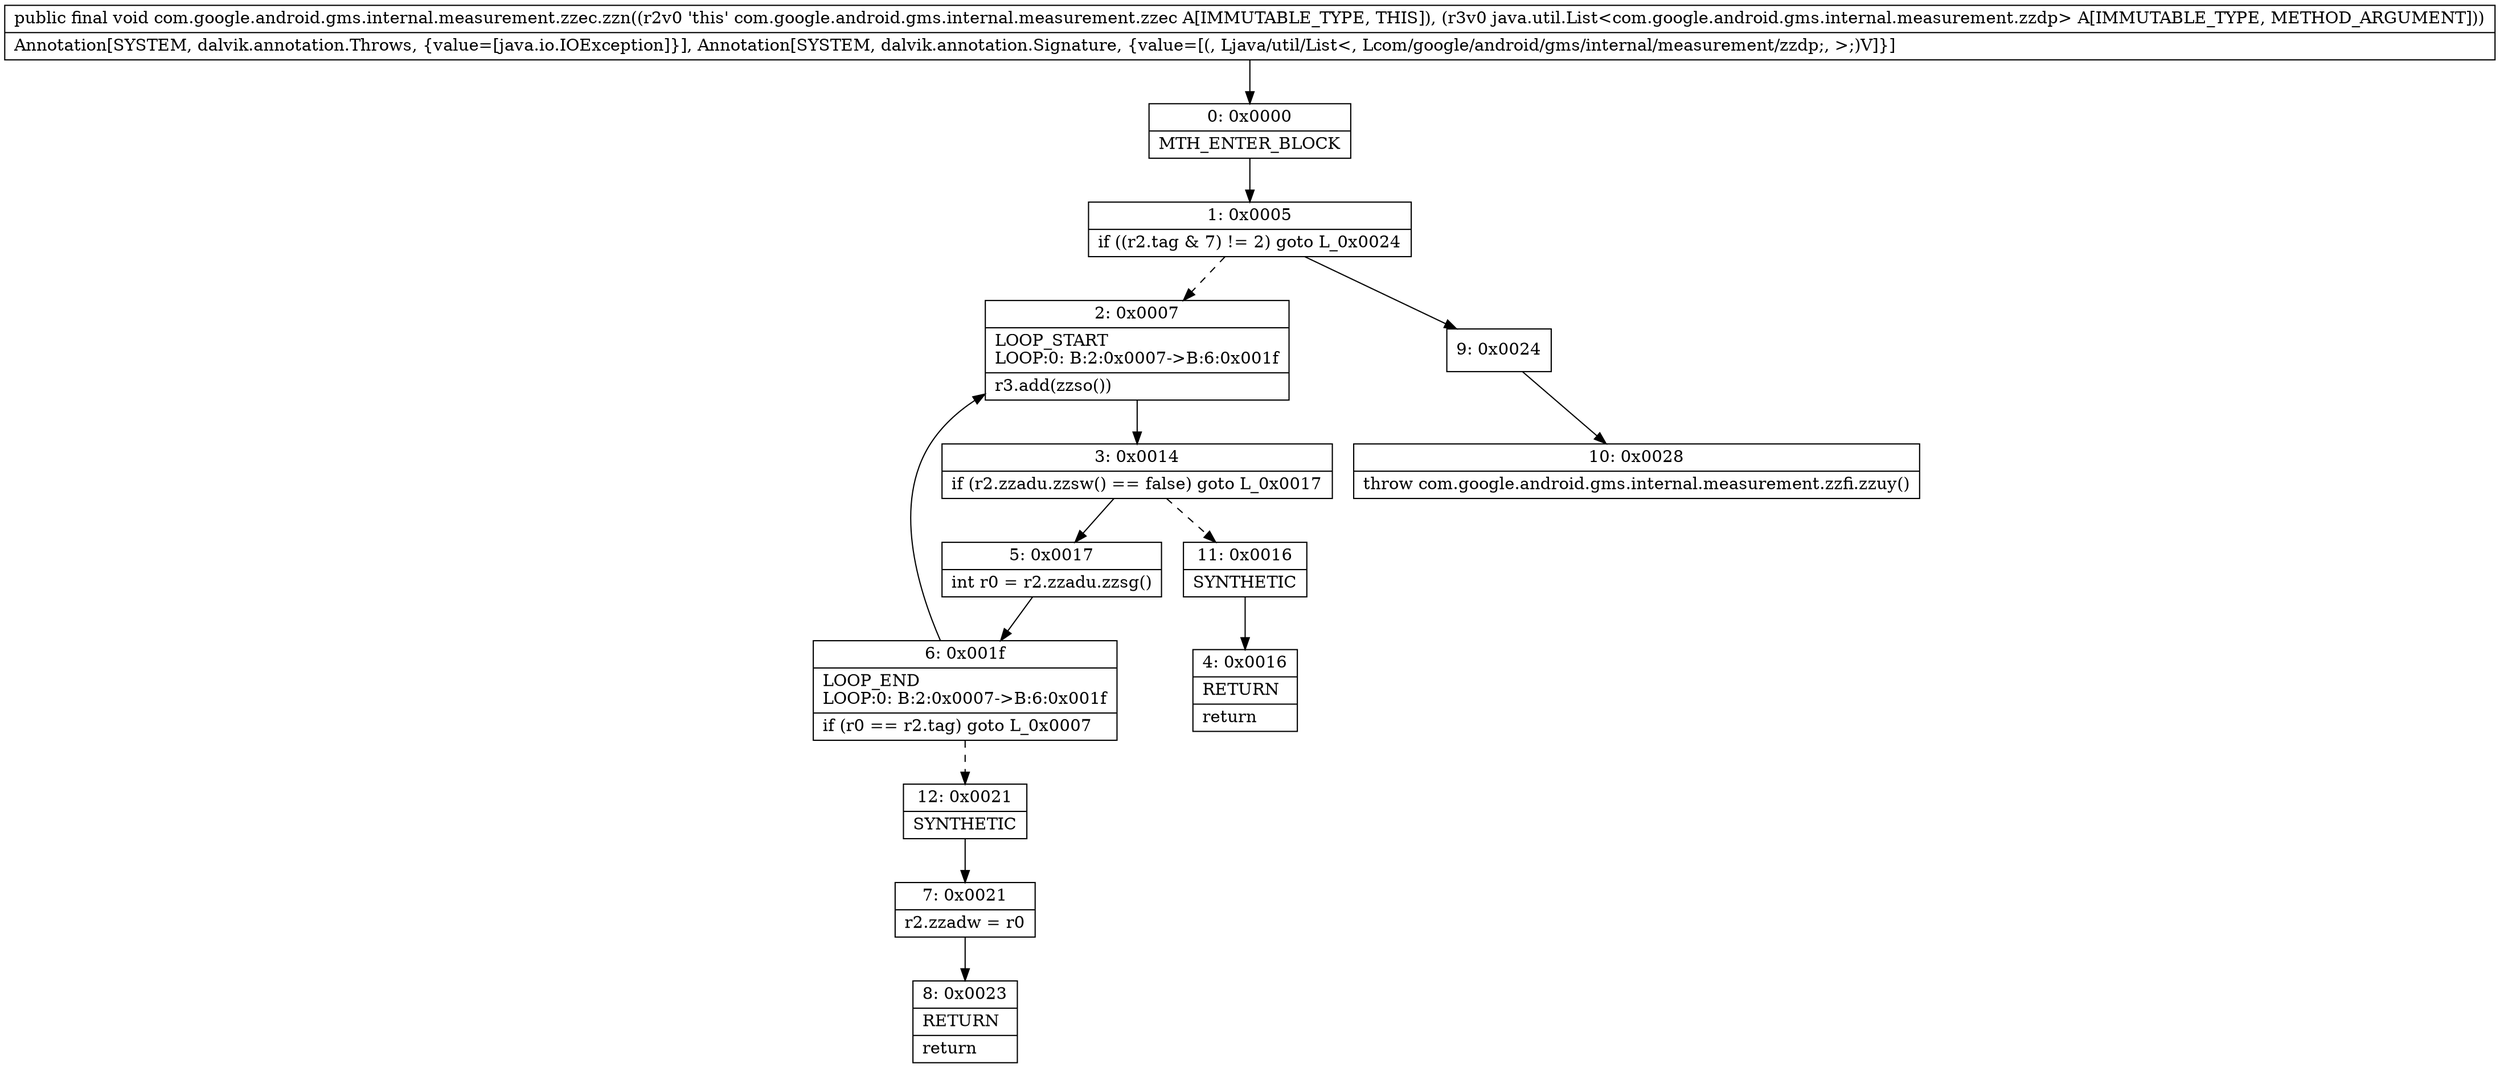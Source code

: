 digraph "CFG forcom.google.android.gms.internal.measurement.zzec.zzn(Ljava\/util\/List;)V" {
Node_0 [shape=record,label="{0\:\ 0x0000|MTH_ENTER_BLOCK\l}"];
Node_1 [shape=record,label="{1\:\ 0x0005|if ((r2.tag & 7) != 2) goto L_0x0024\l}"];
Node_2 [shape=record,label="{2\:\ 0x0007|LOOP_START\lLOOP:0: B:2:0x0007\-\>B:6:0x001f\l|r3.add(zzso())\l}"];
Node_3 [shape=record,label="{3\:\ 0x0014|if (r2.zzadu.zzsw() == false) goto L_0x0017\l}"];
Node_4 [shape=record,label="{4\:\ 0x0016|RETURN\l|return\l}"];
Node_5 [shape=record,label="{5\:\ 0x0017|int r0 = r2.zzadu.zzsg()\l}"];
Node_6 [shape=record,label="{6\:\ 0x001f|LOOP_END\lLOOP:0: B:2:0x0007\-\>B:6:0x001f\l|if (r0 == r2.tag) goto L_0x0007\l}"];
Node_7 [shape=record,label="{7\:\ 0x0021|r2.zzadw = r0\l}"];
Node_8 [shape=record,label="{8\:\ 0x0023|RETURN\l|return\l}"];
Node_9 [shape=record,label="{9\:\ 0x0024}"];
Node_10 [shape=record,label="{10\:\ 0x0028|throw com.google.android.gms.internal.measurement.zzfi.zzuy()\l}"];
Node_11 [shape=record,label="{11\:\ 0x0016|SYNTHETIC\l}"];
Node_12 [shape=record,label="{12\:\ 0x0021|SYNTHETIC\l}"];
MethodNode[shape=record,label="{public final void com.google.android.gms.internal.measurement.zzec.zzn((r2v0 'this' com.google.android.gms.internal.measurement.zzec A[IMMUTABLE_TYPE, THIS]), (r3v0 java.util.List\<com.google.android.gms.internal.measurement.zzdp\> A[IMMUTABLE_TYPE, METHOD_ARGUMENT]))  | Annotation[SYSTEM, dalvik.annotation.Throws, \{value=[java.io.IOException]\}], Annotation[SYSTEM, dalvik.annotation.Signature, \{value=[(, Ljava\/util\/List\<, Lcom\/google\/android\/gms\/internal\/measurement\/zzdp;, \>;)V]\}]\l}"];
MethodNode -> Node_0;
Node_0 -> Node_1;
Node_1 -> Node_2[style=dashed];
Node_1 -> Node_9;
Node_2 -> Node_3;
Node_3 -> Node_5;
Node_3 -> Node_11[style=dashed];
Node_5 -> Node_6;
Node_6 -> Node_2;
Node_6 -> Node_12[style=dashed];
Node_7 -> Node_8;
Node_9 -> Node_10;
Node_11 -> Node_4;
Node_12 -> Node_7;
}

